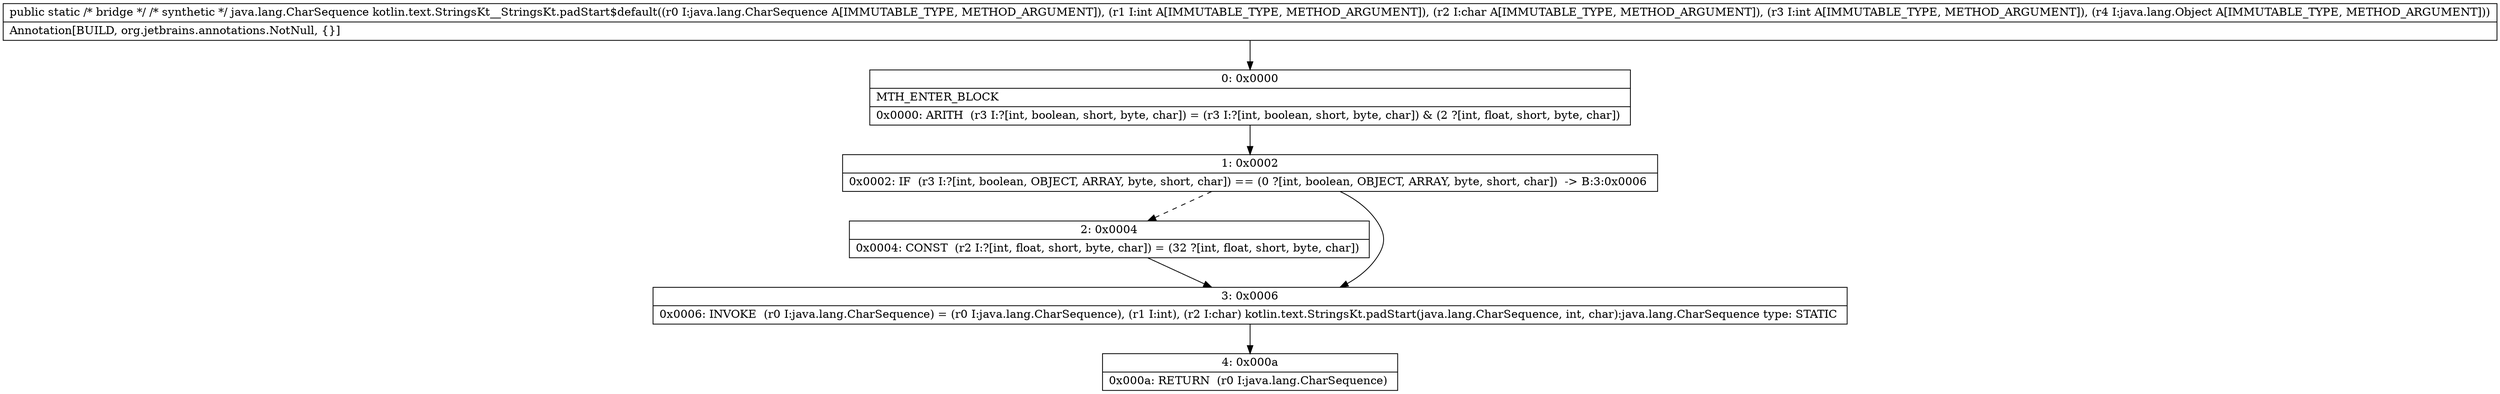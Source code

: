 digraph "CFG forkotlin.text.StringsKt__StringsKt.padStart$default(Ljava\/lang\/CharSequence;ICILjava\/lang\/Object;)Ljava\/lang\/CharSequence;" {
Node_0 [shape=record,label="{0\:\ 0x0000|MTH_ENTER_BLOCK\l|0x0000: ARITH  (r3 I:?[int, boolean, short, byte, char]) = (r3 I:?[int, boolean, short, byte, char]) & (2 ?[int, float, short, byte, char]) \l}"];
Node_1 [shape=record,label="{1\:\ 0x0002|0x0002: IF  (r3 I:?[int, boolean, OBJECT, ARRAY, byte, short, char]) == (0 ?[int, boolean, OBJECT, ARRAY, byte, short, char])  \-\> B:3:0x0006 \l}"];
Node_2 [shape=record,label="{2\:\ 0x0004|0x0004: CONST  (r2 I:?[int, float, short, byte, char]) = (32 ?[int, float, short, byte, char]) \l}"];
Node_3 [shape=record,label="{3\:\ 0x0006|0x0006: INVOKE  (r0 I:java.lang.CharSequence) = (r0 I:java.lang.CharSequence), (r1 I:int), (r2 I:char) kotlin.text.StringsKt.padStart(java.lang.CharSequence, int, char):java.lang.CharSequence type: STATIC \l}"];
Node_4 [shape=record,label="{4\:\ 0x000a|0x000a: RETURN  (r0 I:java.lang.CharSequence) \l}"];
MethodNode[shape=record,label="{public static \/* bridge *\/ \/* synthetic *\/ java.lang.CharSequence kotlin.text.StringsKt__StringsKt.padStart$default((r0 I:java.lang.CharSequence A[IMMUTABLE_TYPE, METHOD_ARGUMENT]), (r1 I:int A[IMMUTABLE_TYPE, METHOD_ARGUMENT]), (r2 I:char A[IMMUTABLE_TYPE, METHOD_ARGUMENT]), (r3 I:int A[IMMUTABLE_TYPE, METHOD_ARGUMENT]), (r4 I:java.lang.Object A[IMMUTABLE_TYPE, METHOD_ARGUMENT]))  | Annotation[BUILD, org.jetbrains.annotations.NotNull, \{\}]\l}"];
MethodNode -> Node_0;
Node_0 -> Node_1;
Node_1 -> Node_2[style=dashed];
Node_1 -> Node_3;
Node_2 -> Node_3;
Node_3 -> Node_4;
}

